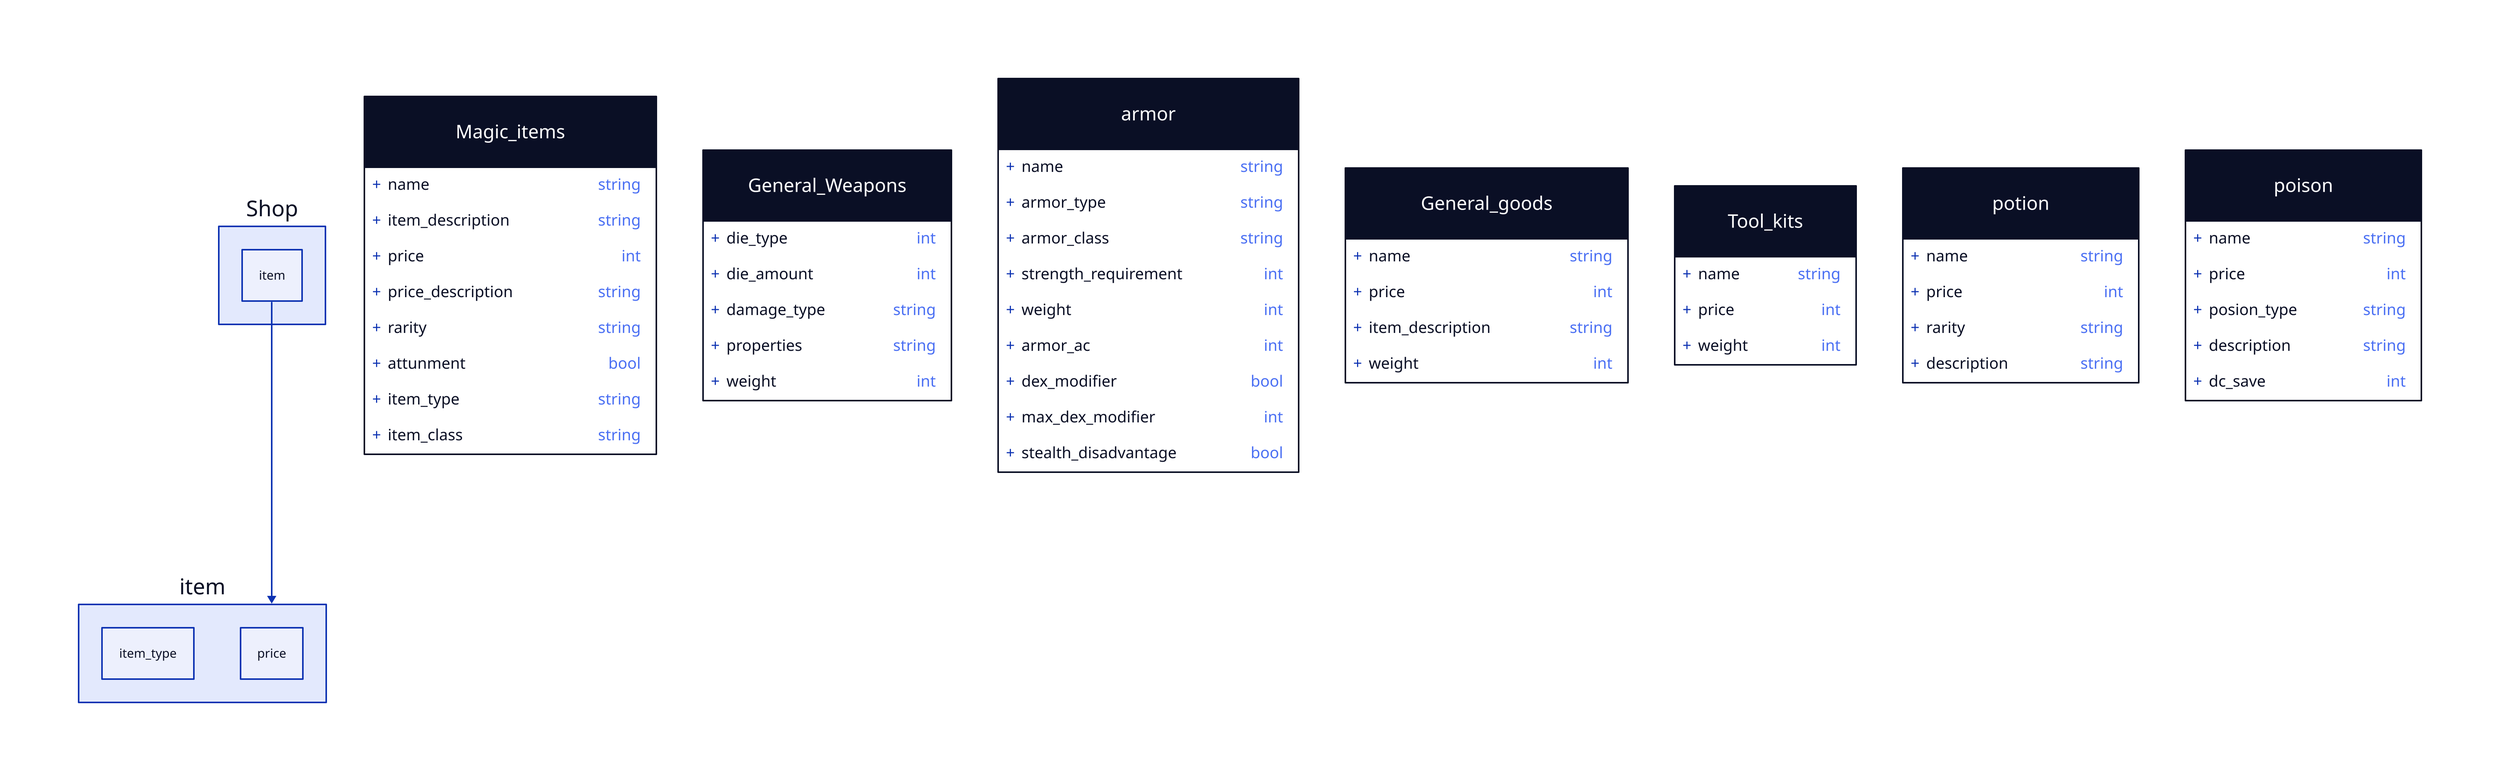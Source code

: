 """ d2 --dark-theme=200 -w shop_type.d2 out.svg """
Shop: {
}

item: {
    item_type
    price
}

Magic_items: {
    shape: class
    name: string
    item_description: string
    price: int
    price_description: string
    rarity: string
    attunment: bool
    item_type: string
    item_class: string
}
General_Weapons: {
    shape: class
    die_type: int
    die_amount: int
    damage_type: string
    properties: string
    weight: int
}

armor: {
    shape: class
    name: string
    armor_type: string
    armor_class: string
    strength_requirement: int
    weight: int
    armor_ac: int
    dex_modifier: bool
    max_dex_modifier: int
    stealth_disadvantage: bool
}

General_goods: {
    shape: class
    name: string
    price: int
    item_description: string
    weight: int
}

Tool_kits: {
    shape: class
    name: string
    price: int
    weight: int
}

potion: {
    shape: class
    name: string
    price: int
    rarity: string
    description: string
}

poison: {
    shape: class
    name: string
    price: int
    posion_type: string
    description: string
    dc_save: int
}

Shop.item -> item

